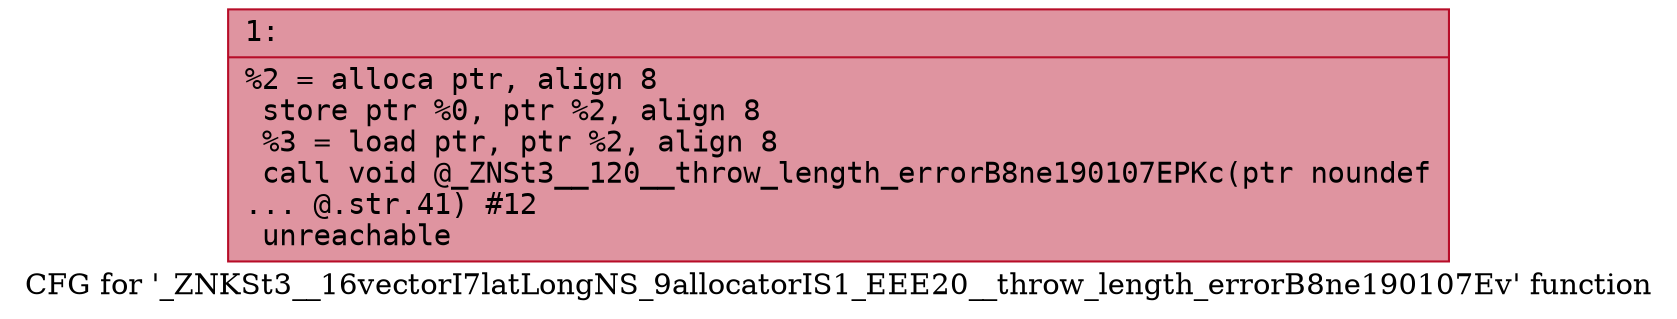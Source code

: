 digraph "CFG for '_ZNKSt3__16vectorI7latLongNS_9allocatorIS1_EEE20__throw_length_errorB8ne190107Ev' function" {
	label="CFG for '_ZNKSt3__16vectorI7latLongNS_9allocatorIS1_EEE20__throw_length_errorB8ne190107Ev' function";

	Node0x6000017614a0 [shape=record,color="#b70d28ff", style=filled, fillcolor="#b70d2870" fontname="Courier",label="{1:\l|  %2 = alloca ptr, align 8\l  store ptr %0, ptr %2, align 8\l  %3 = load ptr, ptr %2, align 8\l  call void @_ZNSt3__120__throw_length_errorB8ne190107EPKc(ptr noundef\l... @.str.41) #12\l  unreachable\l}"];
}
